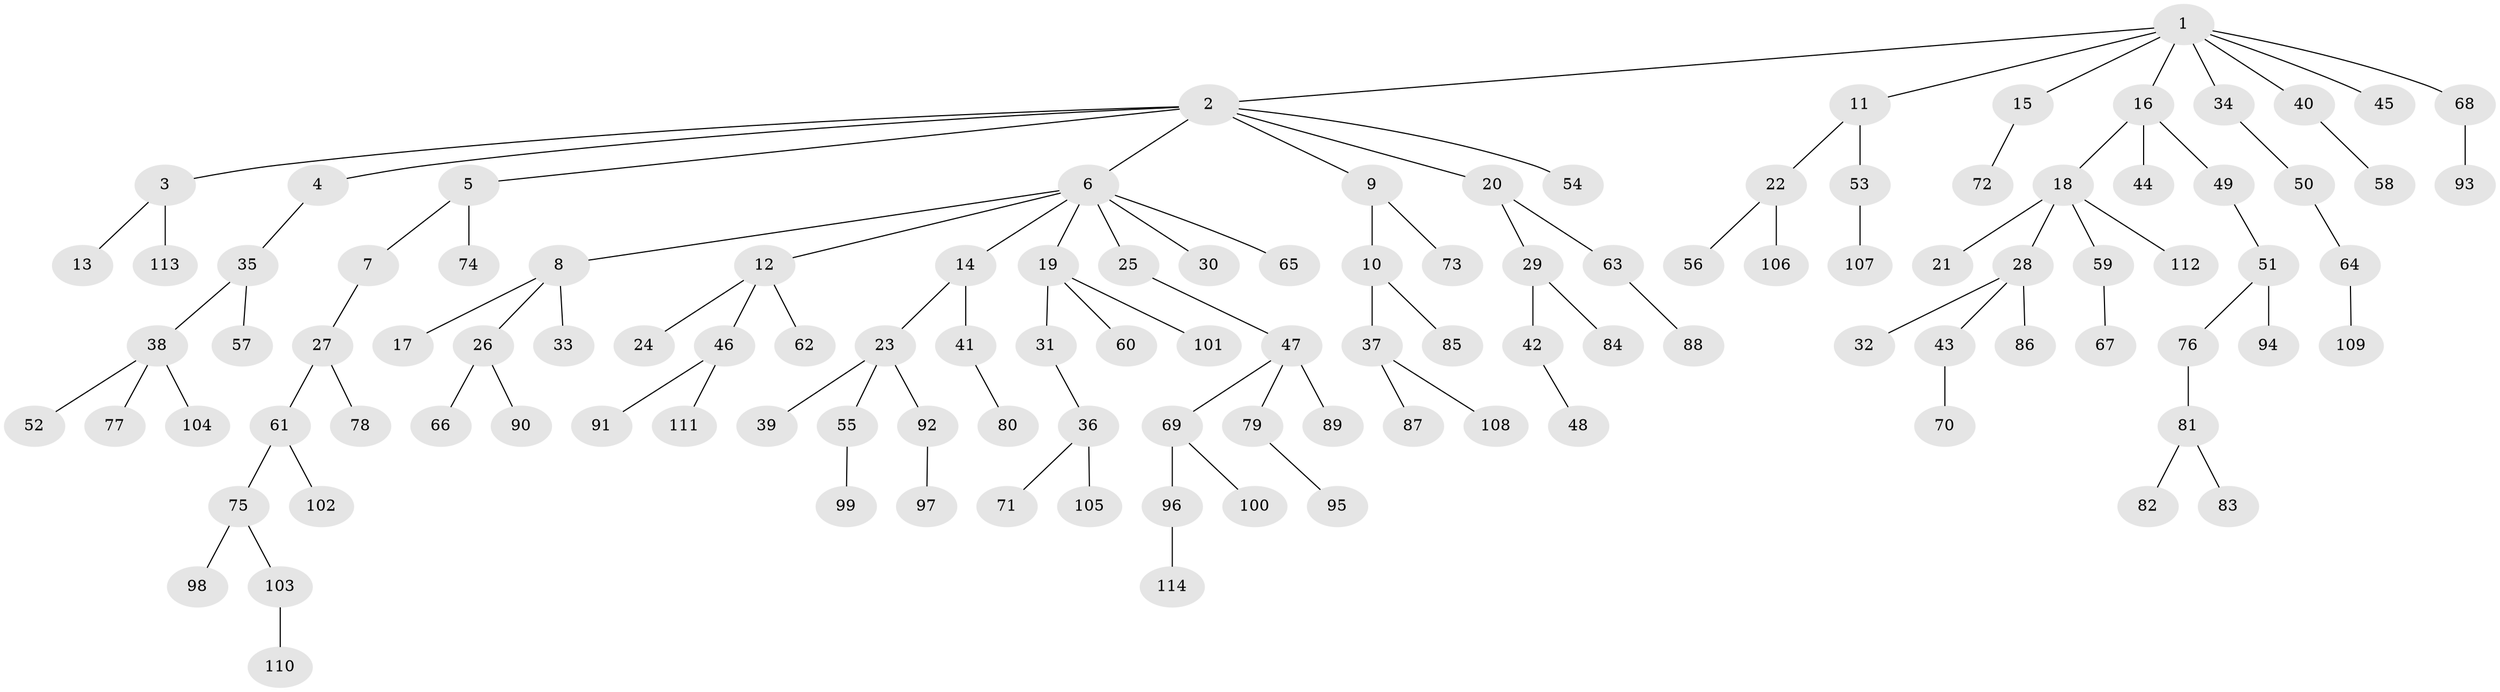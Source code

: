 // Generated by graph-tools (version 1.1) at 2025/11/02/27/25 16:11:28]
// undirected, 114 vertices, 113 edges
graph export_dot {
graph [start="1"]
  node [color=gray90,style=filled];
  1;
  2;
  3;
  4;
  5;
  6;
  7;
  8;
  9;
  10;
  11;
  12;
  13;
  14;
  15;
  16;
  17;
  18;
  19;
  20;
  21;
  22;
  23;
  24;
  25;
  26;
  27;
  28;
  29;
  30;
  31;
  32;
  33;
  34;
  35;
  36;
  37;
  38;
  39;
  40;
  41;
  42;
  43;
  44;
  45;
  46;
  47;
  48;
  49;
  50;
  51;
  52;
  53;
  54;
  55;
  56;
  57;
  58;
  59;
  60;
  61;
  62;
  63;
  64;
  65;
  66;
  67;
  68;
  69;
  70;
  71;
  72;
  73;
  74;
  75;
  76;
  77;
  78;
  79;
  80;
  81;
  82;
  83;
  84;
  85;
  86;
  87;
  88;
  89;
  90;
  91;
  92;
  93;
  94;
  95;
  96;
  97;
  98;
  99;
  100;
  101;
  102;
  103;
  104;
  105;
  106;
  107;
  108;
  109;
  110;
  111;
  112;
  113;
  114;
  1 -- 2;
  1 -- 11;
  1 -- 15;
  1 -- 16;
  1 -- 34;
  1 -- 40;
  1 -- 45;
  1 -- 68;
  2 -- 3;
  2 -- 4;
  2 -- 5;
  2 -- 6;
  2 -- 9;
  2 -- 20;
  2 -- 54;
  3 -- 13;
  3 -- 113;
  4 -- 35;
  5 -- 7;
  5 -- 74;
  6 -- 8;
  6 -- 12;
  6 -- 14;
  6 -- 19;
  6 -- 25;
  6 -- 30;
  6 -- 65;
  7 -- 27;
  8 -- 17;
  8 -- 26;
  8 -- 33;
  9 -- 10;
  9 -- 73;
  10 -- 37;
  10 -- 85;
  11 -- 22;
  11 -- 53;
  12 -- 24;
  12 -- 46;
  12 -- 62;
  14 -- 23;
  14 -- 41;
  15 -- 72;
  16 -- 18;
  16 -- 44;
  16 -- 49;
  18 -- 21;
  18 -- 28;
  18 -- 59;
  18 -- 112;
  19 -- 31;
  19 -- 60;
  19 -- 101;
  20 -- 29;
  20 -- 63;
  22 -- 56;
  22 -- 106;
  23 -- 39;
  23 -- 55;
  23 -- 92;
  25 -- 47;
  26 -- 66;
  26 -- 90;
  27 -- 61;
  27 -- 78;
  28 -- 32;
  28 -- 43;
  28 -- 86;
  29 -- 42;
  29 -- 84;
  31 -- 36;
  34 -- 50;
  35 -- 38;
  35 -- 57;
  36 -- 71;
  36 -- 105;
  37 -- 87;
  37 -- 108;
  38 -- 52;
  38 -- 77;
  38 -- 104;
  40 -- 58;
  41 -- 80;
  42 -- 48;
  43 -- 70;
  46 -- 91;
  46 -- 111;
  47 -- 69;
  47 -- 79;
  47 -- 89;
  49 -- 51;
  50 -- 64;
  51 -- 76;
  51 -- 94;
  53 -- 107;
  55 -- 99;
  59 -- 67;
  61 -- 75;
  61 -- 102;
  63 -- 88;
  64 -- 109;
  68 -- 93;
  69 -- 96;
  69 -- 100;
  75 -- 98;
  75 -- 103;
  76 -- 81;
  79 -- 95;
  81 -- 82;
  81 -- 83;
  92 -- 97;
  96 -- 114;
  103 -- 110;
}
